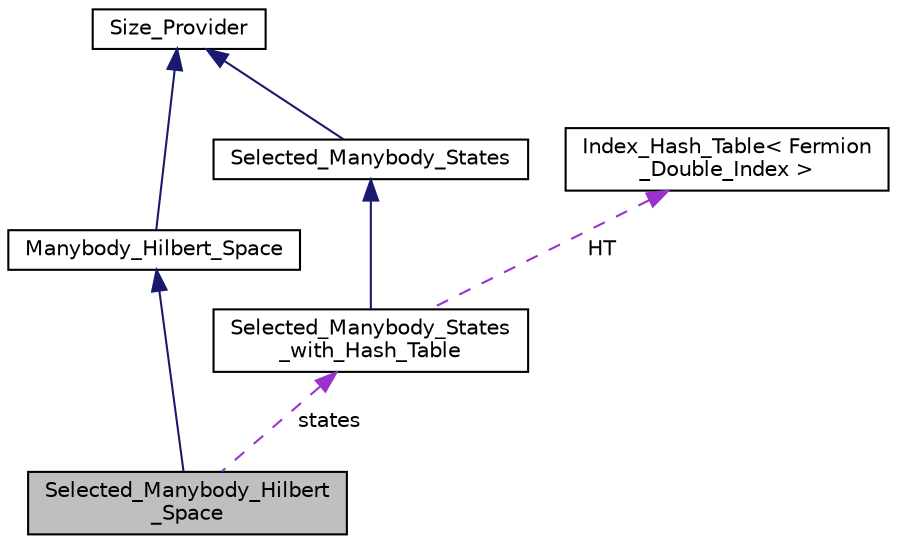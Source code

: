 digraph "Selected_Manybody_Hilbert_Space"
{
  edge [fontname="Helvetica",fontsize="10",labelfontname="Helvetica",labelfontsize="10"];
  node [fontname="Helvetica",fontsize="10",shape=record];
  Node1 [label="Selected_Manybody_Hilbert\l_Space",height=0.2,width=0.4,color="black", fillcolor="grey75", style="filled", fontcolor="black"];
  Node2 -> Node1 [dir="back",color="midnightblue",fontsize="10",style="solid",fontname="Helvetica"];
  Node2 [label="Manybody_Hilbert_Space",height=0.2,width=0.4,color="black", fillcolor="white", style="filled",URL="$classManybody__Hilbert__Space.html"];
  Node3 -> Node2 [dir="back",color="midnightblue",fontsize="10",style="solid",fontname="Helvetica"];
  Node3 [label="Size_Provider",height=0.2,width=0.4,color="black", fillcolor="white", style="filled",URL="$classSize__Provider.html"];
  Node4 -> Node1 [dir="back",color="darkorchid3",fontsize="10",style="dashed",label=" states" ,fontname="Helvetica"];
  Node4 [label="Selected_Manybody_States\l_with_Hash_Table",height=0.2,width=0.4,color="black", fillcolor="white", style="filled",URL="$classSelected__Manybody__States__with__Hash__Table.html"];
  Node5 -> Node4 [dir="back",color="midnightblue",fontsize="10",style="solid",fontname="Helvetica"];
  Node5 [label="Selected_Manybody_States",height=0.2,width=0.4,color="black", fillcolor="white", style="filled",URL="$classSelected__Manybody__States.html"];
  Node3 -> Node5 [dir="back",color="midnightblue",fontsize="10",style="solid",fontname="Helvetica"];
  Node6 -> Node4 [dir="back",color="darkorchid3",fontsize="10",style="dashed",label=" HT" ,fontname="Helvetica"];
  Node6 [label="Index_Hash_Table\< Fermion\l_Double_Index \>",height=0.2,width=0.4,color="black", fillcolor="white", style="filled",URL="$classIndex__Hash__Table.html"];
}
